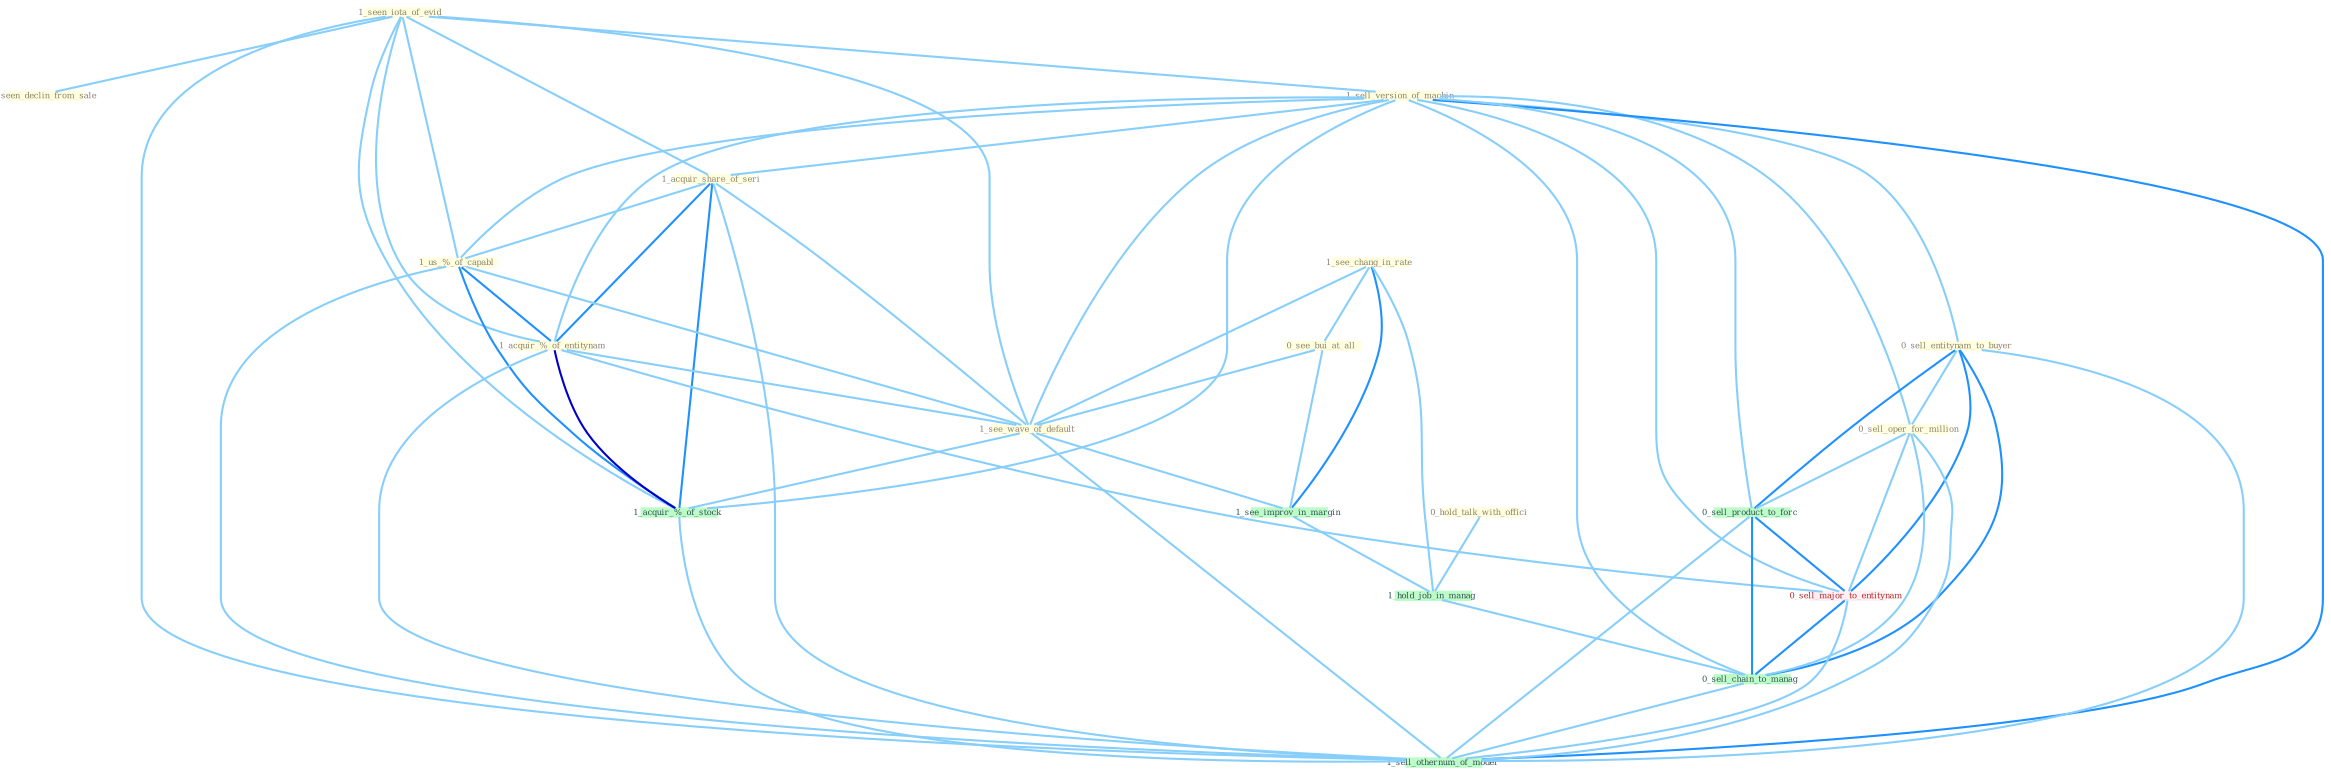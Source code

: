 Graph G{ 
    node
    [shape=polygon,style=filled,width=.5,height=.06,color="#BDFCC9",fixedsize=true,fontsize=4,
    fontcolor="#2f4f4f"];
    {node
    [color="#ffffe0", fontcolor="#8b7d6b"] "1_seen_iota_of_evid " "1_seen_declin_from_sale " "1_sell_version_of_machin " "1_see_chang_in_rate " "1_acquir_share_of_seri " "0_hold_talk_with_offici " "0_see_bui_at_all " "0_sell_entitynam_to_buyer " "1_us_%_of_capabl " "1_acquir_%_of_entitynam " "0_sell_oper_for_million " "1_see_wave_of_default "}
{node [color="#fff0f5", fontcolor="#b22222"] "0_sell_major_to_entitynam "}
edge [color="#B0E2FF"];

	"1_seen_iota_of_evid " -- "1_seen_declin_from_sale " [w="1", color="#87cefa" ];
	"1_seen_iota_of_evid " -- "1_sell_version_of_machin " [w="1", color="#87cefa" ];
	"1_seen_iota_of_evid " -- "1_acquir_share_of_seri " [w="1", color="#87cefa" ];
	"1_seen_iota_of_evid " -- "1_us_%_of_capabl " [w="1", color="#87cefa" ];
	"1_seen_iota_of_evid " -- "1_acquir_%_of_entitynam " [w="1", color="#87cefa" ];
	"1_seen_iota_of_evid " -- "1_see_wave_of_default " [w="1", color="#87cefa" ];
	"1_seen_iota_of_evid " -- "1_acquir_%_of_stock " [w="1", color="#87cefa" ];
	"1_seen_iota_of_evid " -- "1_sell_othernum_of_model " [w="1", color="#87cefa" ];
	"1_sell_version_of_machin " -- "1_acquir_share_of_seri " [w="1", color="#87cefa" ];
	"1_sell_version_of_machin " -- "0_sell_entitynam_to_buyer " [w="1", color="#87cefa" ];
	"1_sell_version_of_machin " -- "1_us_%_of_capabl " [w="1", color="#87cefa" ];
	"1_sell_version_of_machin " -- "1_acquir_%_of_entitynam " [w="1", color="#87cefa" ];
	"1_sell_version_of_machin " -- "0_sell_oper_for_million " [w="1", color="#87cefa" ];
	"1_sell_version_of_machin " -- "1_see_wave_of_default " [w="1", color="#87cefa" ];
	"1_sell_version_of_machin " -- "1_acquir_%_of_stock " [w="1", color="#87cefa" ];
	"1_sell_version_of_machin " -- "0_sell_product_to_forc " [w="1", color="#87cefa" ];
	"1_sell_version_of_machin " -- "0_sell_major_to_entitynam " [w="1", color="#87cefa" ];
	"1_sell_version_of_machin " -- "0_sell_chain_to_manag " [w="1", color="#87cefa" ];
	"1_sell_version_of_machin " -- "1_sell_othernum_of_model " [w="2", color="#1e90ff" , len=0.8];
	"1_see_chang_in_rate " -- "0_see_bui_at_all " [w="1", color="#87cefa" ];
	"1_see_chang_in_rate " -- "1_see_wave_of_default " [w="1", color="#87cefa" ];
	"1_see_chang_in_rate " -- "1_see_improv_in_margin " [w="2", color="#1e90ff" , len=0.8];
	"1_see_chang_in_rate " -- "1_hold_job_in_manag " [w="1", color="#87cefa" ];
	"1_acquir_share_of_seri " -- "1_us_%_of_capabl " [w="1", color="#87cefa" ];
	"1_acquir_share_of_seri " -- "1_acquir_%_of_entitynam " [w="2", color="#1e90ff" , len=0.8];
	"1_acquir_share_of_seri " -- "1_see_wave_of_default " [w="1", color="#87cefa" ];
	"1_acquir_share_of_seri " -- "1_acquir_%_of_stock " [w="2", color="#1e90ff" , len=0.8];
	"1_acquir_share_of_seri " -- "1_sell_othernum_of_model " [w="1", color="#87cefa" ];
	"0_hold_talk_with_offici " -- "1_hold_job_in_manag " [w="1", color="#87cefa" ];
	"0_see_bui_at_all " -- "1_see_wave_of_default " [w="1", color="#87cefa" ];
	"0_see_bui_at_all " -- "1_see_improv_in_margin " [w="1", color="#87cefa" ];
	"0_sell_entitynam_to_buyer " -- "0_sell_oper_for_million " [w="1", color="#87cefa" ];
	"0_sell_entitynam_to_buyer " -- "0_sell_product_to_forc " [w="2", color="#1e90ff" , len=0.8];
	"0_sell_entitynam_to_buyer " -- "0_sell_major_to_entitynam " [w="2", color="#1e90ff" , len=0.8];
	"0_sell_entitynam_to_buyer " -- "0_sell_chain_to_manag " [w="2", color="#1e90ff" , len=0.8];
	"0_sell_entitynam_to_buyer " -- "1_sell_othernum_of_model " [w="1", color="#87cefa" ];
	"1_us_%_of_capabl " -- "1_acquir_%_of_entitynam " [w="2", color="#1e90ff" , len=0.8];
	"1_us_%_of_capabl " -- "1_see_wave_of_default " [w="1", color="#87cefa" ];
	"1_us_%_of_capabl " -- "1_acquir_%_of_stock " [w="2", color="#1e90ff" , len=0.8];
	"1_us_%_of_capabl " -- "1_sell_othernum_of_model " [w="1", color="#87cefa" ];
	"1_acquir_%_of_entitynam " -- "1_see_wave_of_default " [w="1", color="#87cefa" ];
	"1_acquir_%_of_entitynam " -- "1_acquir_%_of_stock " [w="3", color="#0000cd" , len=0.6];
	"1_acquir_%_of_entitynam " -- "0_sell_major_to_entitynam " [w="1", color="#87cefa" ];
	"1_acquir_%_of_entitynam " -- "1_sell_othernum_of_model " [w="1", color="#87cefa" ];
	"0_sell_oper_for_million " -- "0_sell_product_to_forc " [w="1", color="#87cefa" ];
	"0_sell_oper_for_million " -- "0_sell_major_to_entitynam " [w="1", color="#87cefa" ];
	"0_sell_oper_for_million " -- "0_sell_chain_to_manag " [w="1", color="#87cefa" ];
	"0_sell_oper_for_million " -- "1_sell_othernum_of_model " [w="1", color="#87cefa" ];
	"1_see_wave_of_default " -- "1_see_improv_in_margin " [w="1", color="#87cefa" ];
	"1_see_wave_of_default " -- "1_acquir_%_of_stock " [w="1", color="#87cefa" ];
	"1_see_wave_of_default " -- "1_sell_othernum_of_model " [w="1", color="#87cefa" ];
	"1_see_improv_in_margin " -- "1_hold_job_in_manag " [w="1", color="#87cefa" ];
	"1_acquir_%_of_stock " -- "1_sell_othernum_of_model " [w="1", color="#87cefa" ];
	"1_hold_job_in_manag " -- "0_sell_chain_to_manag " [w="1", color="#87cefa" ];
	"0_sell_product_to_forc " -- "0_sell_major_to_entitynam " [w="2", color="#1e90ff" , len=0.8];
	"0_sell_product_to_forc " -- "0_sell_chain_to_manag " [w="2", color="#1e90ff" , len=0.8];
	"0_sell_product_to_forc " -- "1_sell_othernum_of_model " [w="1", color="#87cefa" ];
	"0_sell_major_to_entitynam " -- "0_sell_chain_to_manag " [w="2", color="#1e90ff" , len=0.8];
	"0_sell_major_to_entitynam " -- "1_sell_othernum_of_model " [w="1", color="#87cefa" ];
	"0_sell_chain_to_manag " -- "1_sell_othernum_of_model " [w="1", color="#87cefa" ];
}